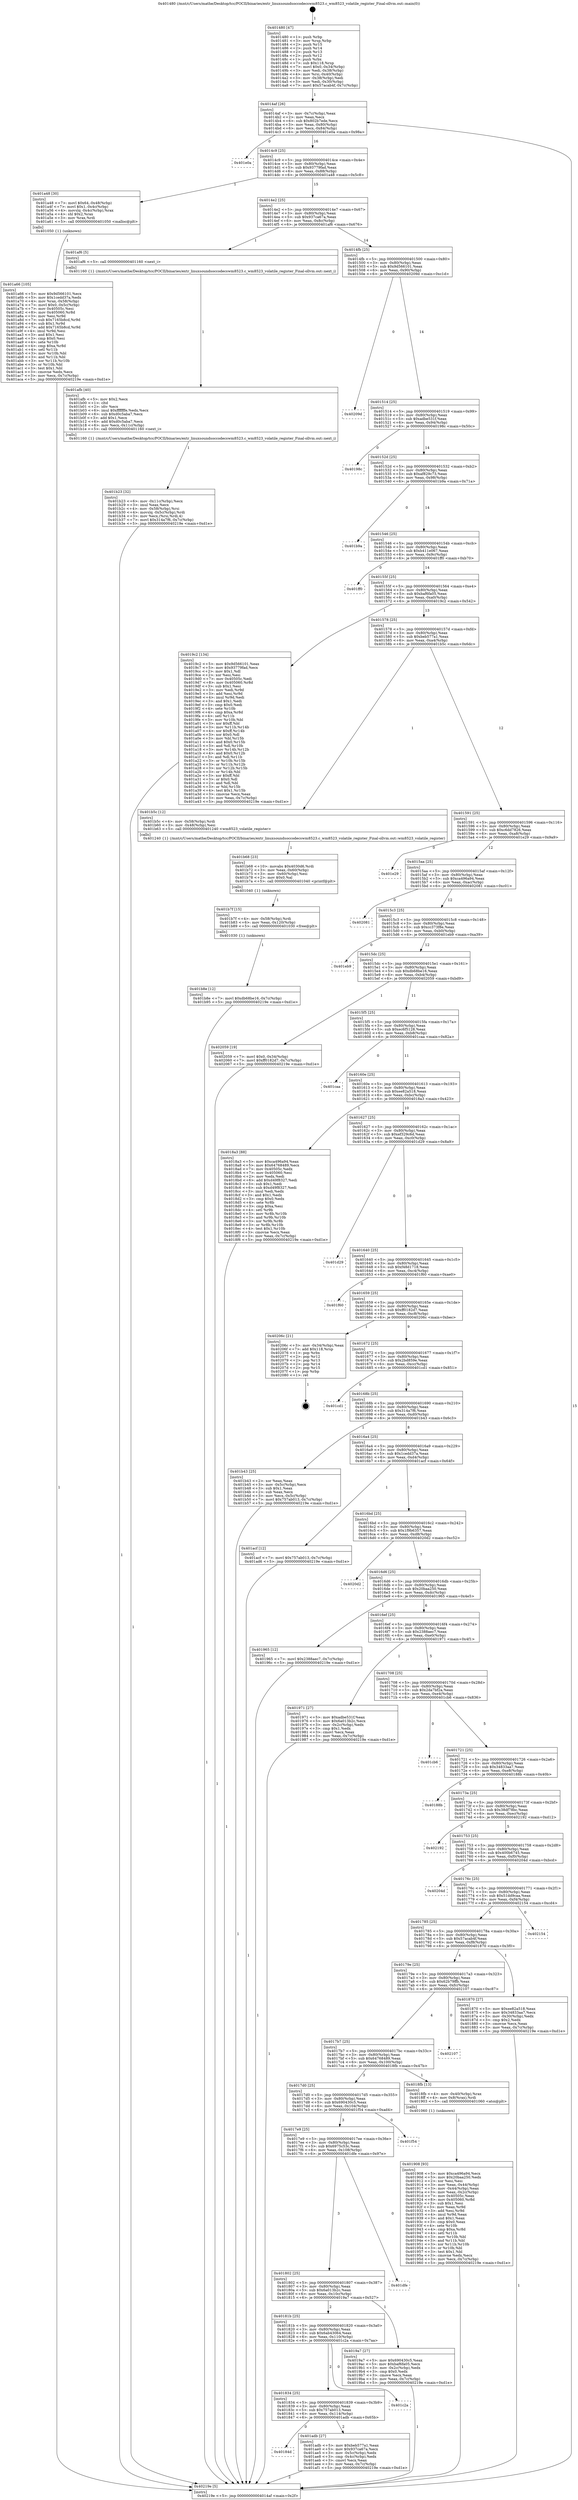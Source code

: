 digraph "0x401480" {
  label = "0x401480 (/mnt/c/Users/mathe/Desktop/tcc/POCII/binaries/extr_linuxsoundsoccodecswm8523.c_wm8523_volatile_register_Final-ollvm.out::main(0))"
  labelloc = "t"
  node[shape=record]

  Entry [label="",width=0.3,height=0.3,shape=circle,fillcolor=black,style=filled]
  "0x4014af" [label="{
     0x4014af [26]\l
     | [instrs]\l
     &nbsp;&nbsp;0x4014af \<+3\>: mov -0x7c(%rbp),%eax\l
     &nbsp;&nbsp;0x4014b2 \<+2\>: mov %eax,%ecx\l
     &nbsp;&nbsp;0x4014b4 \<+6\>: sub $0x802b7ede,%ecx\l
     &nbsp;&nbsp;0x4014ba \<+3\>: mov %eax,-0x80(%rbp)\l
     &nbsp;&nbsp;0x4014bd \<+6\>: mov %ecx,-0x84(%rbp)\l
     &nbsp;&nbsp;0x4014c3 \<+6\>: je 0000000000401e0a \<main+0x98a\>\l
  }"]
  "0x401e0a" [label="{
     0x401e0a\l
  }", style=dashed]
  "0x4014c9" [label="{
     0x4014c9 [25]\l
     | [instrs]\l
     &nbsp;&nbsp;0x4014c9 \<+5\>: jmp 00000000004014ce \<main+0x4e\>\l
     &nbsp;&nbsp;0x4014ce \<+3\>: mov -0x80(%rbp),%eax\l
     &nbsp;&nbsp;0x4014d1 \<+5\>: sub $0x93779fad,%eax\l
     &nbsp;&nbsp;0x4014d6 \<+6\>: mov %eax,-0x88(%rbp)\l
     &nbsp;&nbsp;0x4014dc \<+6\>: je 0000000000401a48 \<main+0x5c8\>\l
  }"]
  Exit [label="",width=0.3,height=0.3,shape=circle,fillcolor=black,style=filled,peripheries=2]
  "0x401a48" [label="{
     0x401a48 [30]\l
     | [instrs]\l
     &nbsp;&nbsp;0x401a48 \<+7\>: movl $0x64,-0x48(%rbp)\l
     &nbsp;&nbsp;0x401a4f \<+7\>: movl $0x1,-0x4c(%rbp)\l
     &nbsp;&nbsp;0x401a56 \<+4\>: movslq -0x4c(%rbp),%rax\l
     &nbsp;&nbsp;0x401a5a \<+4\>: shl $0x2,%rax\l
     &nbsp;&nbsp;0x401a5e \<+3\>: mov %rax,%rdi\l
     &nbsp;&nbsp;0x401a61 \<+5\>: call 0000000000401050 \<malloc@plt\>\l
     | [calls]\l
     &nbsp;&nbsp;0x401050 \{1\} (unknown)\l
  }"]
  "0x4014e2" [label="{
     0x4014e2 [25]\l
     | [instrs]\l
     &nbsp;&nbsp;0x4014e2 \<+5\>: jmp 00000000004014e7 \<main+0x67\>\l
     &nbsp;&nbsp;0x4014e7 \<+3\>: mov -0x80(%rbp),%eax\l
     &nbsp;&nbsp;0x4014ea \<+5\>: sub $0x937ca67a,%eax\l
     &nbsp;&nbsp;0x4014ef \<+6\>: mov %eax,-0x8c(%rbp)\l
     &nbsp;&nbsp;0x4014f5 \<+6\>: je 0000000000401af6 \<main+0x676\>\l
  }"]
  "0x401b8e" [label="{
     0x401b8e [12]\l
     | [instrs]\l
     &nbsp;&nbsp;0x401b8e \<+7\>: movl $0xdb68be16,-0x7c(%rbp)\l
     &nbsp;&nbsp;0x401b95 \<+5\>: jmp 000000000040219e \<main+0xd1e\>\l
  }"]
  "0x401af6" [label="{
     0x401af6 [5]\l
     | [instrs]\l
     &nbsp;&nbsp;0x401af6 \<+5\>: call 0000000000401160 \<next_i\>\l
     | [calls]\l
     &nbsp;&nbsp;0x401160 \{1\} (/mnt/c/Users/mathe/Desktop/tcc/POCII/binaries/extr_linuxsoundsoccodecswm8523.c_wm8523_volatile_register_Final-ollvm.out::next_i)\l
  }"]
  "0x4014fb" [label="{
     0x4014fb [25]\l
     | [instrs]\l
     &nbsp;&nbsp;0x4014fb \<+5\>: jmp 0000000000401500 \<main+0x80\>\l
     &nbsp;&nbsp;0x401500 \<+3\>: mov -0x80(%rbp),%eax\l
     &nbsp;&nbsp;0x401503 \<+5\>: sub $0x9d566101,%eax\l
     &nbsp;&nbsp;0x401508 \<+6\>: mov %eax,-0x90(%rbp)\l
     &nbsp;&nbsp;0x40150e \<+6\>: je 000000000040209d \<main+0xc1d\>\l
  }"]
  "0x401b7f" [label="{
     0x401b7f [15]\l
     | [instrs]\l
     &nbsp;&nbsp;0x401b7f \<+4\>: mov -0x58(%rbp),%rdi\l
     &nbsp;&nbsp;0x401b83 \<+6\>: mov %eax,-0x120(%rbp)\l
     &nbsp;&nbsp;0x401b89 \<+5\>: call 0000000000401030 \<free@plt\>\l
     | [calls]\l
     &nbsp;&nbsp;0x401030 \{1\} (unknown)\l
  }"]
  "0x40209d" [label="{
     0x40209d\l
  }", style=dashed]
  "0x401514" [label="{
     0x401514 [25]\l
     | [instrs]\l
     &nbsp;&nbsp;0x401514 \<+5\>: jmp 0000000000401519 \<main+0x99\>\l
     &nbsp;&nbsp;0x401519 \<+3\>: mov -0x80(%rbp),%eax\l
     &nbsp;&nbsp;0x40151c \<+5\>: sub $0xadbe531f,%eax\l
     &nbsp;&nbsp;0x401521 \<+6\>: mov %eax,-0x94(%rbp)\l
     &nbsp;&nbsp;0x401527 \<+6\>: je 000000000040198c \<main+0x50c\>\l
  }"]
  "0x401b68" [label="{
     0x401b68 [23]\l
     | [instrs]\l
     &nbsp;&nbsp;0x401b68 \<+10\>: movabs $0x4030d6,%rdi\l
     &nbsp;&nbsp;0x401b72 \<+3\>: mov %eax,-0x60(%rbp)\l
     &nbsp;&nbsp;0x401b75 \<+3\>: mov -0x60(%rbp),%esi\l
     &nbsp;&nbsp;0x401b78 \<+2\>: mov $0x0,%al\l
     &nbsp;&nbsp;0x401b7a \<+5\>: call 0000000000401040 \<printf@plt\>\l
     | [calls]\l
     &nbsp;&nbsp;0x401040 \{1\} (unknown)\l
  }"]
  "0x40198c" [label="{
     0x40198c\l
  }", style=dashed]
  "0x40152d" [label="{
     0x40152d [25]\l
     | [instrs]\l
     &nbsp;&nbsp;0x40152d \<+5\>: jmp 0000000000401532 \<main+0xb2\>\l
     &nbsp;&nbsp;0x401532 \<+3\>: mov -0x80(%rbp),%eax\l
     &nbsp;&nbsp;0x401535 \<+5\>: sub $0xaf829c73,%eax\l
     &nbsp;&nbsp;0x40153a \<+6\>: mov %eax,-0x98(%rbp)\l
     &nbsp;&nbsp;0x401540 \<+6\>: je 0000000000401b9a \<main+0x71a\>\l
  }"]
  "0x401b23" [label="{
     0x401b23 [32]\l
     | [instrs]\l
     &nbsp;&nbsp;0x401b23 \<+6\>: mov -0x11c(%rbp),%ecx\l
     &nbsp;&nbsp;0x401b29 \<+3\>: imul %eax,%ecx\l
     &nbsp;&nbsp;0x401b2c \<+4\>: mov -0x58(%rbp),%rsi\l
     &nbsp;&nbsp;0x401b30 \<+4\>: movslq -0x5c(%rbp),%rdi\l
     &nbsp;&nbsp;0x401b34 \<+3\>: mov %ecx,(%rsi,%rdi,4)\l
     &nbsp;&nbsp;0x401b37 \<+7\>: movl $0x314a7f6,-0x7c(%rbp)\l
     &nbsp;&nbsp;0x401b3e \<+5\>: jmp 000000000040219e \<main+0xd1e\>\l
  }"]
  "0x401b9a" [label="{
     0x401b9a\l
  }", style=dashed]
  "0x401546" [label="{
     0x401546 [25]\l
     | [instrs]\l
     &nbsp;&nbsp;0x401546 \<+5\>: jmp 000000000040154b \<main+0xcb\>\l
     &nbsp;&nbsp;0x40154b \<+3\>: mov -0x80(%rbp),%eax\l
     &nbsp;&nbsp;0x40154e \<+5\>: sub $0xb411e067,%eax\l
     &nbsp;&nbsp;0x401553 \<+6\>: mov %eax,-0x9c(%rbp)\l
     &nbsp;&nbsp;0x401559 \<+6\>: je 0000000000401ff0 \<main+0xb70\>\l
  }"]
  "0x401afb" [label="{
     0x401afb [40]\l
     | [instrs]\l
     &nbsp;&nbsp;0x401afb \<+5\>: mov $0x2,%ecx\l
     &nbsp;&nbsp;0x401b00 \<+1\>: cltd\l
     &nbsp;&nbsp;0x401b01 \<+2\>: idiv %ecx\l
     &nbsp;&nbsp;0x401b03 \<+6\>: imul $0xfffffffe,%edx,%ecx\l
     &nbsp;&nbsp;0x401b09 \<+6\>: sub $0xd0c5aba7,%ecx\l
     &nbsp;&nbsp;0x401b0f \<+3\>: add $0x1,%ecx\l
     &nbsp;&nbsp;0x401b12 \<+6\>: add $0xd0c5aba7,%ecx\l
     &nbsp;&nbsp;0x401b18 \<+6\>: mov %ecx,-0x11c(%rbp)\l
     &nbsp;&nbsp;0x401b1e \<+5\>: call 0000000000401160 \<next_i\>\l
     | [calls]\l
     &nbsp;&nbsp;0x401160 \{1\} (/mnt/c/Users/mathe/Desktop/tcc/POCII/binaries/extr_linuxsoundsoccodecswm8523.c_wm8523_volatile_register_Final-ollvm.out::next_i)\l
  }"]
  "0x401ff0" [label="{
     0x401ff0\l
  }", style=dashed]
  "0x40155f" [label="{
     0x40155f [25]\l
     | [instrs]\l
     &nbsp;&nbsp;0x40155f \<+5\>: jmp 0000000000401564 \<main+0xe4\>\l
     &nbsp;&nbsp;0x401564 \<+3\>: mov -0x80(%rbp),%eax\l
     &nbsp;&nbsp;0x401567 \<+5\>: sub $0xbaf6fa05,%eax\l
     &nbsp;&nbsp;0x40156c \<+6\>: mov %eax,-0xa0(%rbp)\l
     &nbsp;&nbsp;0x401572 \<+6\>: je 00000000004019c2 \<main+0x542\>\l
  }"]
  "0x40184d" [label="{
     0x40184d\l
  }", style=dashed]
  "0x4019c2" [label="{
     0x4019c2 [134]\l
     | [instrs]\l
     &nbsp;&nbsp;0x4019c2 \<+5\>: mov $0x9d566101,%eax\l
     &nbsp;&nbsp;0x4019c7 \<+5\>: mov $0x93779fad,%ecx\l
     &nbsp;&nbsp;0x4019cc \<+2\>: mov $0x1,%dl\l
     &nbsp;&nbsp;0x4019ce \<+2\>: xor %esi,%esi\l
     &nbsp;&nbsp;0x4019d0 \<+7\>: mov 0x40505c,%edi\l
     &nbsp;&nbsp;0x4019d7 \<+8\>: mov 0x405060,%r8d\l
     &nbsp;&nbsp;0x4019df \<+3\>: sub $0x1,%esi\l
     &nbsp;&nbsp;0x4019e2 \<+3\>: mov %edi,%r9d\l
     &nbsp;&nbsp;0x4019e5 \<+3\>: add %esi,%r9d\l
     &nbsp;&nbsp;0x4019e8 \<+4\>: imul %r9d,%edi\l
     &nbsp;&nbsp;0x4019ec \<+3\>: and $0x1,%edi\l
     &nbsp;&nbsp;0x4019ef \<+3\>: cmp $0x0,%edi\l
     &nbsp;&nbsp;0x4019f2 \<+4\>: sete %r10b\l
     &nbsp;&nbsp;0x4019f6 \<+4\>: cmp $0xa,%r8d\l
     &nbsp;&nbsp;0x4019fa \<+4\>: setl %r11b\l
     &nbsp;&nbsp;0x4019fe \<+3\>: mov %r10b,%bl\l
     &nbsp;&nbsp;0x401a01 \<+3\>: xor $0xff,%bl\l
     &nbsp;&nbsp;0x401a04 \<+3\>: mov %r11b,%r14b\l
     &nbsp;&nbsp;0x401a07 \<+4\>: xor $0xff,%r14b\l
     &nbsp;&nbsp;0x401a0b \<+3\>: xor $0x0,%dl\l
     &nbsp;&nbsp;0x401a0e \<+3\>: mov %bl,%r15b\l
     &nbsp;&nbsp;0x401a11 \<+4\>: and $0x0,%r15b\l
     &nbsp;&nbsp;0x401a15 \<+3\>: and %dl,%r10b\l
     &nbsp;&nbsp;0x401a18 \<+3\>: mov %r14b,%r12b\l
     &nbsp;&nbsp;0x401a1b \<+4\>: and $0x0,%r12b\l
     &nbsp;&nbsp;0x401a1f \<+3\>: and %dl,%r11b\l
     &nbsp;&nbsp;0x401a22 \<+3\>: or %r10b,%r15b\l
     &nbsp;&nbsp;0x401a25 \<+3\>: or %r11b,%r12b\l
     &nbsp;&nbsp;0x401a28 \<+3\>: xor %r12b,%r15b\l
     &nbsp;&nbsp;0x401a2b \<+3\>: or %r14b,%bl\l
     &nbsp;&nbsp;0x401a2e \<+3\>: xor $0xff,%bl\l
     &nbsp;&nbsp;0x401a31 \<+3\>: or $0x0,%dl\l
     &nbsp;&nbsp;0x401a34 \<+2\>: and %dl,%bl\l
     &nbsp;&nbsp;0x401a36 \<+3\>: or %bl,%r15b\l
     &nbsp;&nbsp;0x401a39 \<+4\>: test $0x1,%r15b\l
     &nbsp;&nbsp;0x401a3d \<+3\>: cmovne %ecx,%eax\l
     &nbsp;&nbsp;0x401a40 \<+3\>: mov %eax,-0x7c(%rbp)\l
     &nbsp;&nbsp;0x401a43 \<+5\>: jmp 000000000040219e \<main+0xd1e\>\l
  }"]
  "0x401578" [label="{
     0x401578 [25]\l
     | [instrs]\l
     &nbsp;&nbsp;0x401578 \<+5\>: jmp 000000000040157d \<main+0xfd\>\l
     &nbsp;&nbsp;0x40157d \<+3\>: mov -0x80(%rbp),%eax\l
     &nbsp;&nbsp;0x401580 \<+5\>: sub $0xbeb577a1,%eax\l
     &nbsp;&nbsp;0x401585 \<+6\>: mov %eax,-0xa4(%rbp)\l
     &nbsp;&nbsp;0x40158b \<+6\>: je 0000000000401b5c \<main+0x6dc\>\l
  }"]
  "0x401adb" [label="{
     0x401adb [27]\l
     | [instrs]\l
     &nbsp;&nbsp;0x401adb \<+5\>: mov $0xbeb577a1,%eax\l
     &nbsp;&nbsp;0x401ae0 \<+5\>: mov $0x937ca67a,%ecx\l
     &nbsp;&nbsp;0x401ae5 \<+3\>: mov -0x5c(%rbp),%edx\l
     &nbsp;&nbsp;0x401ae8 \<+3\>: cmp -0x4c(%rbp),%edx\l
     &nbsp;&nbsp;0x401aeb \<+3\>: cmovl %ecx,%eax\l
     &nbsp;&nbsp;0x401aee \<+3\>: mov %eax,-0x7c(%rbp)\l
     &nbsp;&nbsp;0x401af1 \<+5\>: jmp 000000000040219e \<main+0xd1e\>\l
  }"]
  "0x401b5c" [label="{
     0x401b5c [12]\l
     | [instrs]\l
     &nbsp;&nbsp;0x401b5c \<+4\>: mov -0x58(%rbp),%rdi\l
     &nbsp;&nbsp;0x401b60 \<+3\>: mov -0x48(%rbp),%esi\l
     &nbsp;&nbsp;0x401b63 \<+5\>: call 0000000000401240 \<wm8523_volatile_register\>\l
     | [calls]\l
     &nbsp;&nbsp;0x401240 \{1\} (/mnt/c/Users/mathe/Desktop/tcc/POCII/binaries/extr_linuxsoundsoccodecswm8523.c_wm8523_volatile_register_Final-ollvm.out::wm8523_volatile_register)\l
  }"]
  "0x401591" [label="{
     0x401591 [25]\l
     | [instrs]\l
     &nbsp;&nbsp;0x401591 \<+5\>: jmp 0000000000401596 \<main+0x116\>\l
     &nbsp;&nbsp;0x401596 \<+3\>: mov -0x80(%rbp),%eax\l
     &nbsp;&nbsp;0x401599 \<+5\>: sub $0xc6dd7826,%eax\l
     &nbsp;&nbsp;0x40159e \<+6\>: mov %eax,-0xa8(%rbp)\l
     &nbsp;&nbsp;0x4015a4 \<+6\>: je 0000000000401e29 \<main+0x9a9\>\l
  }"]
  "0x401834" [label="{
     0x401834 [25]\l
     | [instrs]\l
     &nbsp;&nbsp;0x401834 \<+5\>: jmp 0000000000401839 \<main+0x3b9\>\l
     &nbsp;&nbsp;0x401839 \<+3\>: mov -0x80(%rbp),%eax\l
     &nbsp;&nbsp;0x40183c \<+5\>: sub $0x757ab013,%eax\l
     &nbsp;&nbsp;0x401841 \<+6\>: mov %eax,-0x114(%rbp)\l
     &nbsp;&nbsp;0x401847 \<+6\>: je 0000000000401adb \<main+0x65b\>\l
  }"]
  "0x401e29" [label="{
     0x401e29\l
  }", style=dashed]
  "0x4015aa" [label="{
     0x4015aa [25]\l
     | [instrs]\l
     &nbsp;&nbsp;0x4015aa \<+5\>: jmp 00000000004015af \<main+0x12f\>\l
     &nbsp;&nbsp;0x4015af \<+3\>: mov -0x80(%rbp),%eax\l
     &nbsp;&nbsp;0x4015b2 \<+5\>: sub $0xca496a94,%eax\l
     &nbsp;&nbsp;0x4015b7 \<+6\>: mov %eax,-0xac(%rbp)\l
     &nbsp;&nbsp;0x4015bd \<+6\>: je 0000000000402081 \<main+0xc01\>\l
  }"]
  "0x401c2a" [label="{
     0x401c2a\l
  }", style=dashed]
  "0x402081" [label="{
     0x402081\l
  }", style=dashed]
  "0x4015c3" [label="{
     0x4015c3 [25]\l
     | [instrs]\l
     &nbsp;&nbsp;0x4015c3 \<+5\>: jmp 00000000004015c8 \<main+0x148\>\l
     &nbsp;&nbsp;0x4015c8 \<+3\>: mov -0x80(%rbp),%eax\l
     &nbsp;&nbsp;0x4015cb \<+5\>: sub $0xcc373f8e,%eax\l
     &nbsp;&nbsp;0x4015d0 \<+6\>: mov %eax,-0xb0(%rbp)\l
     &nbsp;&nbsp;0x4015d6 \<+6\>: je 0000000000401eb9 \<main+0xa39\>\l
  }"]
  "0x401a66" [label="{
     0x401a66 [105]\l
     | [instrs]\l
     &nbsp;&nbsp;0x401a66 \<+5\>: mov $0x9d566101,%ecx\l
     &nbsp;&nbsp;0x401a6b \<+5\>: mov $0x1cedd37a,%edx\l
     &nbsp;&nbsp;0x401a70 \<+4\>: mov %rax,-0x58(%rbp)\l
     &nbsp;&nbsp;0x401a74 \<+7\>: movl $0x0,-0x5c(%rbp)\l
     &nbsp;&nbsp;0x401a7b \<+7\>: mov 0x40505c,%esi\l
     &nbsp;&nbsp;0x401a82 \<+8\>: mov 0x405060,%r8d\l
     &nbsp;&nbsp;0x401a8a \<+3\>: mov %esi,%r9d\l
     &nbsp;&nbsp;0x401a8d \<+7\>: sub $0x7165b8cd,%r9d\l
     &nbsp;&nbsp;0x401a94 \<+4\>: sub $0x1,%r9d\l
     &nbsp;&nbsp;0x401a98 \<+7\>: add $0x7165b8cd,%r9d\l
     &nbsp;&nbsp;0x401a9f \<+4\>: imul %r9d,%esi\l
     &nbsp;&nbsp;0x401aa3 \<+3\>: and $0x1,%esi\l
     &nbsp;&nbsp;0x401aa6 \<+3\>: cmp $0x0,%esi\l
     &nbsp;&nbsp;0x401aa9 \<+4\>: sete %r10b\l
     &nbsp;&nbsp;0x401aad \<+4\>: cmp $0xa,%r8d\l
     &nbsp;&nbsp;0x401ab1 \<+4\>: setl %r11b\l
     &nbsp;&nbsp;0x401ab5 \<+3\>: mov %r10b,%bl\l
     &nbsp;&nbsp;0x401ab8 \<+3\>: and %r11b,%bl\l
     &nbsp;&nbsp;0x401abb \<+3\>: xor %r11b,%r10b\l
     &nbsp;&nbsp;0x401abe \<+3\>: or %r10b,%bl\l
     &nbsp;&nbsp;0x401ac1 \<+3\>: test $0x1,%bl\l
     &nbsp;&nbsp;0x401ac4 \<+3\>: cmovne %edx,%ecx\l
     &nbsp;&nbsp;0x401ac7 \<+3\>: mov %ecx,-0x7c(%rbp)\l
     &nbsp;&nbsp;0x401aca \<+5\>: jmp 000000000040219e \<main+0xd1e\>\l
  }"]
  "0x401eb9" [label="{
     0x401eb9\l
  }", style=dashed]
  "0x4015dc" [label="{
     0x4015dc [25]\l
     | [instrs]\l
     &nbsp;&nbsp;0x4015dc \<+5\>: jmp 00000000004015e1 \<main+0x161\>\l
     &nbsp;&nbsp;0x4015e1 \<+3\>: mov -0x80(%rbp),%eax\l
     &nbsp;&nbsp;0x4015e4 \<+5\>: sub $0xdb68be16,%eax\l
     &nbsp;&nbsp;0x4015e9 \<+6\>: mov %eax,-0xb4(%rbp)\l
     &nbsp;&nbsp;0x4015ef \<+6\>: je 0000000000402059 \<main+0xbd9\>\l
  }"]
  "0x40181b" [label="{
     0x40181b [25]\l
     | [instrs]\l
     &nbsp;&nbsp;0x40181b \<+5\>: jmp 0000000000401820 \<main+0x3a0\>\l
     &nbsp;&nbsp;0x401820 \<+3\>: mov -0x80(%rbp),%eax\l
     &nbsp;&nbsp;0x401823 \<+5\>: sub $0x6ab43064,%eax\l
     &nbsp;&nbsp;0x401828 \<+6\>: mov %eax,-0x110(%rbp)\l
     &nbsp;&nbsp;0x40182e \<+6\>: je 0000000000401c2a \<main+0x7aa\>\l
  }"]
  "0x402059" [label="{
     0x402059 [19]\l
     | [instrs]\l
     &nbsp;&nbsp;0x402059 \<+7\>: movl $0x0,-0x34(%rbp)\l
     &nbsp;&nbsp;0x402060 \<+7\>: movl $0xff0182d7,-0x7c(%rbp)\l
     &nbsp;&nbsp;0x402067 \<+5\>: jmp 000000000040219e \<main+0xd1e\>\l
  }"]
  "0x4015f5" [label="{
     0x4015f5 [25]\l
     | [instrs]\l
     &nbsp;&nbsp;0x4015f5 \<+5\>: jmp 00000000004015fa \<main+0x17a\>\l
     &nbsp;&nbsp;0x4015fa \<+3\>: mov -0x80(%rbp),%eax\l
     &nbsp;&nbsp;0x4015fd \<+5\>: sub $0xec6f5128,%eax\l
     &nbsp;&nbsp;0x401602 \<+6\>: mov %eax,-0xb8(%rbp)\l
     &nbsp;&nbsp;0x401608 \<+6\>: je 0000000000401caa \<main+0x82a\>\l
  }"]
  "0x4019a7" [label="{
     0x4019a7 [27]\l
     | [instrs]\l
     &nbsp;&nbsp;0x4019a7 \<+5\>: mov $0x690430c5,%eax\l
     &nbsp;&nbsp;0x4019ac \<+5\>: mov $0xbaf6fa05,%ecx\l
     &nbsp;&nbsp;0x4019b1 \<+3\>: mov -0x2c(%rbp),%edx\l
     &nbsp;&nbsp;0x4019b4 \<+3\>: cmp $0x0,%edx\l
     &nbsp;&nbsp;0x4019b7 \<+3\>: cmove %ecx,%eax\l
     &nbsp;&nbsp;0x4019ba \<+3\>: mov %eax,-0x7c(%rbp)\l
     &nbsp;&nbsp;0x4019bd \<+5\>: jmp 000000000040219e \<main+0xd1e\>\l
  }"]
  "0x401caa" [label="{
     0x401caa\l
  }", style=dashed]
  "0x40160e" [label="{
     0x40160e [25]\l
     | [instrs]\l
     &nbsp;&nbsp;0x40160e \<+5\>: jmp 0000000000401613 \<main+0x193\>\l
     &nbsp;&nbsp;0x401613 \<+3\>: mov -0x80(%rbp),%eax\l
     &nbsp;&nbsp;0x401616 \<+5\>: sub $0xee82a518,%eax\l
     &nbsp;&nbsp;0x40161b \<+6\>: mov %eax,-0xbc(%rbp)\l
     &nbsp;&nbsp;0x401621 \<+6\>: je 00000000004018a3 \<main+0x423\>\l
  }"]
  "0x401802" [label="{
     0x401802 [25]\l
     | [instrs]\l
     &nbsp;&nbsp;0x401802 \<+5\>: jmp 0000000000401807 \<main+0x387\>\l
     &nbsp;&nbsp;0x401807 \<+3\>: mov -0x80(%rbp),%eax\l
     &nbsp;&nbsp;0x40180a \<+5\>: sub $0x6a013b2c,%eax\l
     &nbsp;&nbsp;0x40180f \<+6\>: mov %eax,-0x10c(%rbp)\l
     &nbsp;&nbsp;0x401815 \<+6\>: je 00000000004019a7 \<main+0x527\>\l
  }"]
  "0x4018a3" [label="{
     0x4018a3 [88]\l
     | [instrs]\l
     &nbsp;&nbsp;0x4018a3 \<+5\>: mov $0xca496a94,%eax\l
     &nbsp;&nbsp;0x4018a8 \<+5\>: mov $0x64768489,%ecx\l
     &nbsp;&nbsp;0x4018ad \<+7\>: mov 0x40505c,%edx\l
     &nbsp;&nbsp;0x4018b4 \<+7\>: mov 0x405060,%esi\l
     &nbsp;&nbsp;0x4018bb \<+2\>: mov %edx,%edi\l
     &nbsp;&nbsp;0x4018bd \<+6\>: add $0xd49f8327,%edi\l
     &nbsp;&nbsp;0x4018c3 \<+3\>: sub $0x1,%edi\l
     &nbsp;&nbsp;0x4018c6 \<+6\>: sub $0xd49f8327,%edi\l
     &nbsp;&nbsp;0x4018cc \<+3\>: imul %edi,%edx\l
     &nbsp;&nbsp;0x4018cf \<+3\>: and $0x1,%edx\l
     &nbsp;&nbsp;0x4018d2 \<+3\>: cmp $0x0,%edx\l
     &nbsp;&nbsp;0x4018d5 \<+4\>: sete %r8b\l
     &nbsp;&nbsp;0x4018d9 \<+3\>: cmp $0xa,%esi\l
     &nbsp;&nbsp;0x4018dc \<+4\>: setl %r9b\l
     &nbsp;&nbsp;0x4018e0 \<+3\>: mov %r8b,%r10b\l
     &nbsp;&nbsp;0x4018e3 \<+3\>: and %r9b,%r10b\l
     &nbsp;&nbsp;0x4018e6 \<+3\>: xor %r9b,%r8b\l
     &nbsp;&nbsp;0x4018e9 \<+3\>: or %r8b,%r10b\l
     &nbsp;&nbsp;0x4018ec \<+4\>: test $0x1,%r10b\l
     &nbsp;&nbsp;0x4018f0 \<+3\>: cmovne %ecx,%eax\l
     &nbsp;&nbsp;0x4018f3 \<+3\>: mov %eax,-0x7c(%rbp)\l
     &nbsp;&nbsp;0x4018f6 \<+5\>: jmp 000000000040219e \<main+0xd1e\>\l
  }"]
  "0x401627" [label="{
     0x401627 [25]\l
     | [instrs]\l
     &nbsp;&nbsp;0x401627 \<+5\>: jmp 000000000040162c \<main+0x1ac\>\l
     &nbsp;&nbsp;0x40162c \<+3\>: mov -0x80(%rbp),%eax\l
     &nbsp;&nbsp;0x40162f \<+5\>: sub $0xef329c6d,%eax\l
     &nbsp;&nbsp;0x401634 \<+6\>: mov %eax,-0xc0(%rbp)\l
     &nbsp;&nbsp;0x40163a \<+6\>: je 0000000000401d29 \<main+0x8a9\>\l
  }"]
  "0x401dfe" [label="{
     0x401dfe\l
  }", style=dashed]
  "0x401d29" [label="{
     0x401d29\l
  }", style=dashed]
  "0x401640" [label="{
     0x401640 [25]\l
     | [instrs]\l
     &nbsp;&nbsp;0x401640 \<+5\>: jmp 0000000000401645 \<main+0x1c5\>\l
     &nbsp;&nbsp;0x401645 \<+3\>: mov -0x80(%rbp),%eax\l
     &nbsp;&nbsp;0x401648 \<+5\>: sub $0xf48d1718,%eax\l
     &nbsp;&nbsp;0x40164d \<+6\>: mov %eax,-0xc4(%rbp)\l
     &nbsp;&nbsp;0x401653 \<+6\>: je 0000000000401f60 \<main+0xae0\>\l
  }"]
  "0x4017e9" [label="{
     0x4017e9 [25]\l
     | [instrs]\l
     &nbsp;&nbsp;0x4017e9 \<+5\>: jmp 00000000004017ee \<main+0x36e\>\l
     &nbsp;&nbsp;0x4017ee \<+3\>: mov -0x80(%rbp),%eax\l
     &nbsp;&nbsp;0x4017f1 \<+5\>: sub $0x6975c53c,%eax\l
     &nbsp;&nbsp;0x4017f6 \<+6\>: mov %eax,-0x108(%rbp)\l
     &nbsp;&nbsp;0x4017fc \<+6\>: je 0000000000401dfe \<main+0x97e\>\l
  }"]
  "0x401f60" [label="{
     0x401f60\l
  }", style=dashed]
  "0x401659" [label="{
     0x401659 [25]\l
     | [instrs]\l
     &nbsp;&nbsp;0x401659 \<+5\>: jmp 000000000040165e \<main+0x1de\>\l
     &nbsp;&nbsp;0x40165e \<+3\>: mov -0x80(%rbp),%eax\l
     &nbsp;&nbsp;0x401661 \<+5\>: sub $0xff0182d7,%eax\l
     &nbsp;&nbsp;0x401666 \<+6\>: mov %eax,-0xc8(%rbp)\l
     &nbsp;&nbsp;0x40166c \<+6\>: je 000000000040206c \<main+0xbec\>\l
  }"]
  "0x401f54" [label="{
     0x401f54\l
  }", style=dashed]
  "0x40206c" [label="{
     0x40206c [21]\l
     | [instrs]\l
     &nbsp;&nbsp;0x40206c \<+3\>: mov -0x34(%rbp),%eax\l
     &nbsp;&nbsp;0x40206f \<+7\>: add $0x118,%rsp\l
     &nbsp;&nbsp;0x402076 \<+1\>: pop %rbx\l
     &nbsp;&nbsp;0x402077 \<+2\>: pop %r12\l
     &nbsp;&nbsp;0x402079 \<+2\>: pop %r13\l
     &nbsp;&nbsp;0x40207b \<+2\>: pop %r14\l
     &nbsp;&nbsp;0x40207d \<+2\>: pop %r15\l
     &nbsp;&nbsp;0x40207f \<+1\>: pop %rbp\l
     &nbsp;&nbsp;0x402080 \<+1\>: ret\l
  }"]
  "0x401672" [label="{
     0x401672 [25]\l
     | [instrs]\l
     &nbsp;&nbsp;0x401672 \<+5\>: jmp 0000000000401677 \<main+0x1f7\>\l
     &nbsp;&nbsp;0x401677 \<+3\>: mov -0x80(%rbp),%eax\l
     &nbsp;&nbsp;0x40167a \<+5\>: sub $0x2bd859e,%eax\l
     &nbsp;&nbsp;0x40167f \<+6\>: mov %eax,-0xcc(%rbp)\l
     &nbsp;&nbsp;0x401685 \<+6\>: je 0000000000401cd1 \<main+0x851\>\l
  }"]
  "0x401908" [label="{
     0x401908 [93]\l
     | [instrs]\l
     &nbsp;&nbsp;0x401908 \<+5\>: mov $0xca496a94,%ecx\l
     &nbsp;&nbsp;0x40190d \<+5\>: mov $0x20baa250,%edx\l
     &nbsp;&nbsp;0x401912 \<+2\>: xor %esi,%esi\l
     &nbsp;&nbsp;0x401914 \<+3\>: mov %eax,-0x44(%rbp)\l
     &nbsp;&nbsp;0x401917 \<+3\>: mov -0x44(%rbp),%eax\l
     &nbsp;&nbsp;0x40191a \<+3\>: mov %eax,-0x2c(%rbp)\l
     &nbsp;&nbsp;0x40191d \<+7\>: mov 0x40505c,%eax\l
     &nbsp;&nbsp;0x401924 \<+8\>: mov 0x405060,%r8d\l
     &nbsp;&nbsp;0x40192c \<+3\>: sub $0x1,%esi\l
     &nbsp;&nbsp;0x40192f \<+3\>: mov %eax,%r9d\l
     &nbsp;&nbsp;0x401932 \<+3\>: add %esi,%r9d\l
     &nbsp;&nbsp;0x401935 \<+4\>: imul %r9d,%eax\l
     &nbsp;&nbsp;0x401939 \<+3\>: and $0x1,%eax\l
     &nbsp;&nbsp;0x40193c \<+3\>: cmp $0x0,%eax\l
     &nbsp;&nbsp;0x40193f \<+4\>: sete %r10b\l
     &nbsp;&nbsp;0x401943 \<+4\>: cmp $0xa,%r8d\l
     &nbsp;&nbsp;0x401947 \<+4\>: setl %r11b\l
     &nbsp;&nbsp;0x40194b \<+3\>: mov %r10b,%bl\l
     &nbsp;&nbsp;0x40194e \<+3\>: and %r11b,%bl\l
     &nbsp;&nbsp;0x401951 \<+3\>: xor %r11b,%r10b\l
     &nbsp;&nbsp;0x401954 \<+3\>: or %r10b,%bl\l
     &nbsp;&nbsp;0x401957 \<+3\>: test $0x1,%bl\l
     &nbsp;&nbsp;0x40195a \<+3\>: cmovne %edx,%ecx\l
     &nbsp;&nbsp;0x40195d \<+3\>: mov %ecx,-0x7c(%rbp)\l
     &nbsp;&nbsp;0x401960 \<+5\>: jmp 000000000040219e \<main+0xd1e\>\l
  }"]
  "0x401cd1" [label="{
     0x401cd1\l
  }", style=dashed]
  "0x40168b" [label="{
     0x40168b [25]\l
     | [instrs]\l
     &nbsp;&nbsp;0x40168b \<+5\>: jmp 0000000000401690 \<main+0x210\>\l
     &nbsp;&nbsp;0x401690 \<+3\>: mov -0x80(%rbp),%eax\l
     &nbsp;&nbsp;0x401693 \<+5\>: sub $0x314a7f6,%eax\l
     &nbsp;&nbsp;0x401698 \<+6\>: mov %eax,-0xd0(%rbp)\l
     &nbsp;&nbsp;0x40169e \<+6\>: je 0000000000401b43 \<main+0x6c3\>\l
  }"]
  "0x4017d0" [label="{
     0x4017d0 [25]\l
     | [instrs]\l
     &nbsp;&nbsp;0x4017d0 \<+5\>: jmp 00000000004017d5 \<main+0x355\>\l
     &nbsp;&nbsp;0x4017d5 \<+3\>: mov -0x80(%rbp),%eax\l
     &nbsp;&nbsp;0x4017d8 \<+5\>: sub $0x690430c5,%eax\l
     &nbsp;&nbsp;0x4017dd \<+6\>: mov %eax,-0x104(%rbp)\l
     &nbsp;&nbsp;0x4017e3 \<+6\>: je 0000000000401f54 \<main+0xad4\>\l
  }"]
  "0x401b43" [label="{
     0x401b43 [25]\l
     | [instrs]\l
     &nbsp;&nbsp;0x401b43 \<+2\>: xor %eax,%eax\l
     &nbsp;&nbsp;0x401b45 \<+3\>: mov -0x5c(%rbp),%ecx\l
     &nbsp;&nbsp;0x401b48 \<+3\>: sub $0x1,%eax\l
     &nbsp;&nbsp;0x401b4b \<+2\>: sub %eax,%ecx\l
     &nbsp;&nbsp;0x401b4d \<+3\>: mov %ecx,-0x5c(%rbp)\l
     &nbsp;&nbsp;0x401b50 \<+7\>: movl $0x757ab013,-0x7c(%rbp)\l
     &nbsp;&nbsp;0x401b57 \<+5\>: jmp 000000000040219e \<main+0xd1e\>\l
  }"]
  "0x4016a4" [label="{
     0x4016a4 [25]\l
     | [instrs]\l
     &nbsp;&nbsp;0x4016a4 \<+5\>: jmp 00000000004016a9 \<main+0x229\>\l
     &nbsp;&nbsp;0x4016a9 \<+3\>: mov -0x80(%rbp),%eax\l
     &nbsp;&nbsp;0x4016ac \<+5\>: sub $0x1cedd37a,%eax\l
     &nbsp;&nbsp;0x4016b1 \<+6\>: mov %eax,-0xd4(%rbp)\l
     &nbsp;&nbsp;0x4016b7 \<+6\>: je 0000000000401acf \<main+0x64f\>\l
  }"]
  "0x4018fb" [label="{
     0x4018fb [13]\l
     | [instrs]\l
     &nbsp;&nbsp;0x4018fb \<+4\>: mov -0x40(%rbp),%rax\l
     &nbsp;&nbsp;0x4018ff \<+4\>: mov 0x8(%rax),%rdi\l
     &nbsp;&nbsp;0x401903 \<+5\>: call 0000000000401060 \<atoi@plt\>\l
     | [calls]\l
     &nbsp;&nbsp;0x401060 \{1\} (unknown)\l
  }"]
  "0x401acf" [label="{
     0x401acf [12]\l
     | [instrs]\l
     &nbsp;&nbsp;0x401acf \<+7\>: movl $0x757ab013,-0x7c(%rbp)\l
     &nbsp;&nbsp;0x401ad6 \<+5\>: jmp 000000000040219e \<main+0xd1e\>\l
  }"]
  "0x4016bd" [label="{
     0x4016bd [25]\l
     | [instrs]\l
     &nbsp;&nbsp;0x4016bd \<+5\>: jmp 00000000004016c2 \<main+0x242\>\l
     &nbsp;&nbsp;0x4016c2 \<+3\>: mov -0x80(%rbp),%eax\l
     &nbsp;&nbsp;0x4016c5 \<+5\>: sub $0x1f9b6357,%eax\l
     &nbsp;&nbsp;0x4016ca \<+6\>: mov %eax,-0xd8(%rbp)\l
     &nbsp;&nbsp;0x4016d0 \<+6\>: je 00000000004020d2 \<main+0xc52\>\l
  }"]
  "0x4017b7" [label="{
     0x4017b7 [25]\l
     | [instrs]\l
     &nbsp;&nbsp;0x4017b7 \<+5\>: jmp 00000000004017bc \<main+0x33c\>\l
     &nbsp;&nbsp;0x4017bc \<+3\>: mov -0x80(%rbp),%eax\l
     &nbsp;&nbsp;0x4017bf \<+5\>: sub $0x64768489,%eax\l
     &nbsp;&nbsp;0x4017c4 \<+6\>: mov %eax,-0x100(%rbp)\l
     &nbsp;&nbsp;0x4017ca \<+6\>: je 00000000004018fb \<main+0x47b\>\l
  }"]
  "0x4020d2" [label="{
     0x4020d2\l
  }", style=dashed]
  "0x4016d6" [label="{
     0x4016d6 [25]\l
     | [instrs]\l
     &nbsp;&nbsp;0x4016d6 \<+5\>: jmp 00000000004016db \<main+0x25b\>\l
     &nbsp;&nbsp;0x4016db \<+3\>: mov -0x80(%rbp),%eax\l
     &nbsp;&nbsp;0x4016de \<+5\>: sub $0x20baa250,%eax\l
     &nbsp;&nbsp;0x4016e3 \<+6\>: mov %eax,-0xdc(%rbp)\l
     &nbsp;&nbsp;0x4016e9 \<+6\>: je 0000000000401965 \<main+0x4e5\>\l
  }"]
  "0x402107" [label="{
     0x402107\l
  }", style=dashed]
  "0x401965" [label="{
     0x401965 [12]\l
     | [instrs]\l
     &nbsp;&nbsp;0x401965 \<+7\>: movl $0x2388aec7,-0x7c(%rbp)\l
     &nbsp;&nbsp;0x40196c \<+5\>: jmp 000000000040219e \<main+0xd1e\>\l
  }"]
  "0x4016ef" [label="{
     0x4016ef [25]\l
     | [instrs]\l
     &nbsp;&nbsp;0x4016ef \<+5\>: jmp 00000000004016f4 \<main+0x274\>\l
     &nbsp;&nbsp;0x4016f4 \<+3\>: mov -0x80(%rbp),%eax\l
     &nbsp;&nbsp;0x4016f7 \<+5\>: sub $0x2388aec7,%eax\l
     &nbsp;&nbsp;0x4016fc \<+6\>: mov %eax,-0xe0(%rbp)\l
     &nbsp;&nbsp;0x401702 \<+6\>: je 0000000000401971 \<main+0x4f1\>\l
  }"]
  "0x401480" [label="{
     0x401480 [47]\l
     | [instrs]\l
     &nbsp;&nbsp;0x401480 \<+1\>: push %rbp\l
     &nbsp;&nbsp;0x401481 \<+3\>: mov %rsp,%rbp\l
     &nbsp;&nbsp;0x401484 \<+2\>: push %r15\l
     &nbsp;&nbsp;0x401486 \<+2\>: push %r14\l
     &nbsp;&nbsp;0x401488 \<+2\>: push %r13\l
     &nbsp;&nbsp;0x40148a \<+2\>: push %r12\l
     &nbsp;&nbsp;0x40148c \<+1\>: push %rbx\l
     &nbsp;&nbsp;0x40148d \<+7\>: sub $0x118,%rsp\l
     &nbsp;&nbsp;0x401494 \<+7\>: movl $0x0,-0x34(%rbp)\l
     &nbsp;&nbsp;0x40149b \<+3\>: mov %edi,-0x38(%rbp)\l
     &nbsp;&nbsp;0x40149e \<+4\>: mov %rsi,-0x40(%rbp)\l
     &nbsp;&nbsp;0x4014a2 \<+3\>: mov -0x38(%rbp),%edi\l
     &nbsp;&nbsp;0x4014a5 \<+3\>: mov %edi,-0x30(%rbp)\l
     &nbsp;&nbsp;0x4014a8 \<+7\>: movl $0x57acab4f,-0x7c(%rbp)\l
  }"]
  "0x401971" [label="{
     0x401971 [27]\l
     | [instrs]\l
     &nbsp;&nbsp;0x401971 \<+5\>: mov $0xadbe531f,%eax\l
     &nbsp;&nbsp;0x401976 \<+5\>: mov $0x6a013b2c,%ecx\l
     &nbsp;&nbsp;0x40197b \<+3\>: mov -0x2c(%rbp),%edx\l
     &nbsp;&nbsp;0x40197e \<+3\>: cmp $0x1,%edx\l
     &nbsp;&nbsp;0x401981 \<+3\>: cmovl %ecx,%eax\l
     &nbsp;&nbsp;0x401984 \<+3\>: mov %eax,-0x7c(%rbp)\l
     &nbsp;&nbsp;0x401987 \<+5\>: jmp 000000000040219e \<main+0xd1e\>\l
  }"]
  "0x401708" [label="{
     0x401708 [25]\l
     | [instrs]\l
     &nbsp;&nbsp;0x401708 \<+5\>: jmp 000000000040170d \<main+0x28d\>\l
     &nbsp;&nbsp;0x40170d \<+3\>: mov -0x80(%rbp),%eax\l
     &nbsp;&nbsp;0x401710 \<+5\>: sub $0x2da7bf2a,%eax\l
     &nbsp;&nbsp;0x401715 \<+6\>: mov %eax,-0xe4(%rbp)\l
     &nbsp;&nbsp;0x40171b \<+6\>: je 0000000000401cb6 \<main+0x836\>\l
  }"]
  "0x40219e" [label="{
     0x40219e [5]\l
     | [instrs]\l
     &nbsp;&nbsp;0x40219e \<+5\>: jmp 00000000004014af \<main+0x2f\>\l
  }"]
  "0x401cb6" [label="{
     0x401cb6\l
  }", style=dashed]
  "0x401721" [label="{
     0x401721 [25]\l
     | [instrs]\l
     &nbsp;&nbsp;0x401721 \<+5\>: jmp 0000000000401726 \<main+0x2a6\>\l
     &nbsp;&nbsp;0x401726 \<+3\>: mov -0x80(%rbp),%eax\l
     &nbsp;&nbsp;0x401729 \<+5\>: sub $0x34833aa7,%eax\l
     &nbsp;&nbsp;0x40172e \<+6\>: mov %eax,-0xe8(%rbp)\l
     &nbsp;&nbsp;0x401734 \<+6\>: je 000000000040188b \<main+0x40b\>\l
  }"]
  "0x40179e" [label="{
     0x40179e [25]\l
     | [instrs]\l
     &nbsp;&nbsp;0x40179e \<+5\>: jmp 00000000004017a3 \<main+0x323\>\l
     &nbsp;&nbsp;0x4017a3 \<+3\>: mov -0x80(%rbp),%eax\l
     &nbsp;&nbsp;0x4017a6 \<+5\>: sub $0x62b79ffb,%eax\l
     &nbsp;&nbsp;0x4017ab \<+6\>: mov %eax,-0xfc(%rbp)\l
     &nbsp;&nbsp;0x4017b1 \<+6\>: je 0000000000402107 \<main+0xc87\>\l
  }"]
  "0x40188b" [label="{
     0x40188b\l
  }", style=dashed]
  "0x40173a" [label="{
     0x40173a [25]\l
     | [instrs]\l
     &nbsp;&nbsp;0x40173a \<+5\>: jmp 000000000040173f \<main+0x2bf\>\l
     &nbsp;&nbsp;0x40173f \<+3\>: mov -0x80(%rbp),%eax\l
     &nbsp;&nbsp;0x401742 \<+5\>: sub $0x38df78bc,%eax\l
     &nbsp;&nbsp;0x401747 \<+6\>: mov %eax,-0xec(%rbp)\l
     &nbsp;&nbsp;0x40174d \<+6\>: je 0000000000402192 \<main+0xd12\>\l
  }"]
  "0x401870" [label="{
     0x401870 [27]\l
     | [instrs]\l
     &nbsp;&nbsp;0x401870 \<+5\>: mov $0xee82a518,%eax\l
     &nbsp;&nbsp;0x401875 \<+5\>: mov $0x34833aa7,%ecx\l
     &nbsp;&nbsp;0x40187a \<+3\>: mov -0x30(%rbp),%edx\l
     &nbsp;&nbsp;0x40187d \<+3\>: cmp $0x2,%edx\l
     &nbsp;&nbsp;0x401880 \<+3\>: cmovne %ecx,%eax\l
     &nbsp;&nbsp;0x401883 \<+3\>: mov %eax,-0x7c(%rbp)\l
     &nbsp;&nbsp;0x401886 \<+5\>: jmp 000000000040219e \<main+0xd1e\>\l
  }"]
  "0x402192" [label="{
     0x402192\l
  }", style=dashed]
  "0x401753" [label="{
     0x401753 [25]\l
     | [instrs]\l
     &nbsp;&nbsp;0x401753 \<+5\>: jmp 0000000000401758 \<main+0x2d8\>\l
     &nbsp;&nbsp;0x401758 \<+3\>: mov -0x80(%rbp),%eax\l
     &nbsp;&nbsp;0x40175b \<+5\>: sub $0x400b6745,%eax\l
     &nbsp;&nbsp;0x401760 \<+6\>: mov %eax,-0xf0(%rbp)\l
     &nbsp;&nbsp;0x401766 \<+6\>: je 000000000040204d \<main+0xbcd\>\l
  }"]
  "0x401785" [label="{
     0x401785 [25]\l
     | [instrs]\l
     &nbsp;&nbsp;0x401785 \<+5\>: jmp 000000000040178a \<main+0x30a\>\l
     &nbsp;&nbsp;0x40178a \<+3\>: mov -0x80(%rbp),%eax\l
     &nbsp;&nbsp;0x40178d \<+5\>: sub $0x57acab4f,%eax\l
     &nbsp;&nbsp;0x401792 \<+6\>: mov %eax,-0xf8(%rbp)\l
     &nbsp;&nbsp;0x401798 \<+6\>: je 0000000000401870 \<main+0x3f0\>\l
  }"]
  "0x40204d" [label="{
     0x40204d\l
  }", style=dashed]
  "0x40176c" [label="{
     0x40176c [25]\l
     | [instrs]\l
     &nbsp;&nbsp;0x40176c \<+5\>: jmp 0000000000401771 \<main+0x2f1\>\l
     &nbsp;&nbsp;0x401771 \<+3\>: mov -0x80(%rbp),%eax\l
     &nbsp;&nbsp;0x401774 \<+5\>: sub $0x51dd9caa,%eax\l
     &nbsp;&nbsp;0x401779 \<+6\>: mov %eax,-0xf4(%rbp)\l
     &nbsp;&nbsp;0x40177f \<+6\>: je 0000000000402154 \<main+0xcd4\>\l
  }"]
  "0x402154" [label="{
     0x402154\l
  }", style=dashed]
  Entry -> "0x401480" [label=" 1"]
  "0x4014af" -> "0x401e0a" [label=" 0"]
  "0x4014af" -> "0x4014c9" [label=" 16"]
  "0x40206c" -> Exit [label=" 1"]
  "0x4014c9" -> "0x401a48" [label=" 1"]
  "0x4014c9" -> "0x4014e2" [label=" 15"]
  "0x402059" -> "0x40219e" [label=" 1"]
  "0x4014e2" -> "0x401af6" [label=" 1"]
  "0x4014e2" -> "0x4014fb" [label=" 14"]
  "0x401b8e" -> "0x40219e" [label=" 1"]
  "0x4014fb" -> "0x40209d" [label=" 0"]
  "0x4014fb" -> "0x401514" [label=" 14"]
  "0x401b7f" -> "0x401b8e" [label=" 1"]
  "0x401514" -> "0x40198c" [label=" 0"]
  "0x401514" -> "0x40152d" [label=" 14"]
  "0x401b68" -> "0x401b7f" [label=" 1"]
  "0x40152d" -> "0x401b9a" [label=" 0"]
  "0x40152d" -> "0x401546" [label=" 14"]
  "0x401b5c" -> "0x401b68" [label=" 1"]
  "0x401546" -> "0x401ff0" [label=" 0"]
  "0x401546" -> "0x40155f" [label=" 14"]
  "0x401b43" -> "0x40219e" [label=" 1"]
  "0x40155f" -> "0x4019c2" [label=" 1"]
  "0x40155f" -> "0x401578" [label=" 13"]
  "0x401b23" -> "0x40219e" [label=" 1"]
  "0x401578" -> "0x401b5c" [label=" 1"]
  "0x401578" -> "0x401591" [label=" 12"]
  "0x401afb" -> "0x401b23" [label=" 1"]
  "0x401591" -> "0x401e29" [label=" 0"]
  "0x401591" -> "0x4015aa" [label=" 12"]
  "0x401adb" -> "0x40219e" [label=" 2"]
  "0x4015aa" -> "0x402081" [label=" 0"]
  "0x4015aa" -> "0x4015c3" [label=" 12"]
  "0x401834" -> "0x40184d" [label=" 0"]
  "0x4015c3" -> "0x401eb9" [label=" 0"]
  "0x4015c3" -> "0x4015dc" [label=" 12"]
  "0x401af6" -> "0x401afb" [label=" 1"]
  "0x4015dc" -> "0x402059" [label=" 1"]
  "0x4015dc" -> "0x4015f5" [label=" 11"]
  "0x40181b" -> "0x401834" [label=" 2"]
  "0x4015f5" -> "0x401caa" [label=" 0"]
  "0x4015f5" -> "0x40160e" [label=" 11"]
  "0x40181b" -> "0x401c2a" [label=" 0"]
  "0x40160e" -> "0x4018a3" [label=" 1"]
  "0x40160e" -> "0x401627" [label=" 10"]
  "0x401acf" -> "0x40219e" [label=" 1"]
  "0x401627" -> "0x401d29" [label=" 0"]
  "0x401627" -> "0x401640" [label=" 10"]
  "0x401a66" -> "0x40219e" [label=" 1"]
  "0x401640" -> "0x401f60" [label=" 0"]
  "0x401640" -> "0x401659" [label=" 10"]
  "0x4019c2" -> "0x40219e" [label=" 1"]
  "0x401659" -> "0x40206c" [label=" 1"]
  "0x401659" -> "0x401672" [label=" 9"]
  "0x4019a7" -> "0x40219e" [label=" 1"]
  "0x401672" -> "0x401cd1" [label=" 0"]
  "0x401672" -> "0x40168b" [label=" 9"]
  "0x401802" -> "0x4019a7" [label=" 1"]
  "0x40168b" -> "0x401b43" [label=" 1"]
  "0x40168b" -> "0x4016a4" [label=" 8"]
  "0x401834" -> "0x401adb" [label=" 2"]
  "0x4016a4" -> "0x401acf" [label=" 1"]
  "0x4016a4" -> "0x4016bd" [label=" 7"]
  "0x4017e9" -> "0x401802" [label=" 3"]
  "0x4016bd" -> "0x4020d2" [label=" 0"]
  "0x4016bd" -> "0x4016d6" [label=" 7"]
  "0x401a48" -> "0x401a66" [label=" 1"]
  "0x4016d6" -> "0x401965" [label=" 1"]
  "0x4016d6" -> "0x4016ef" [label=" 6"]
  "0x4017d0" -> "0x4017e9" [label=" 3"]
  "0x4016ef" -> "0x401971" [label=" 1"]
  "0x4016ef" -> "0x401708" [label=" 5"]
  "0x401802" -> "0x40181b" [label=" 2"]
  "0x401708" -> "0x401cb6" [label=" 0"]
  "0x401708" -> "0x401721" [label=" 5"]
  "0x401971" -> "0x40219e" [label=" 1"]
  "0x401721" -> "0x40188b" [label=" 0"]
  "0x401721" -> "0x40173a" [label=" 5"]
  "0x401965" -> "0x40219e" [label=" 1"]
  "0x40173a" -> "0x402192" [label=" 0"]
  "0x40173a" -> "0x401753" [label=" 5"]
  "0x401908" -> "0x40219e" [label=" 1"]
  "0x401753" -> "0x40204d" [label=" 0"]
  "0x401753" -> "0x40176c" [label=" 5"]
  "0x4017b7" -> "0x4017d0" [label=" 3"]
  "0x40176c" -> "0x402154" [label=" 0"]
  "0x40176c" -> "0x401785" [label=" 5"]
  "0x4018fb" -> "0x401908" [label=" 1"]
  "0x401785" -> "0x401870" [label=" 1"]
  "0x401785" -> "0x40179e" [label=" 4"]
  "0x401870" -> "0x40219e" [label=" 1"]
  "0x401480" -> "0x4014af" [label=" 1"]
  "0x40219e" -> "0x4014af" [label=" 15"]
  "0x4018a3" -> "0x40219e" [label=" 1"]
  "0x4017d0" -> "0x401f54" [label=" 0"]
  "0x40179e" -> "0x402107" [label=" 0"]
  "0x40179e" -> "0x4017b7" [label=" 4"]
  "0x4017e9" -> "0x401dfe" [label=" 0"]
  "0x4017b7" -> "0x4018fb" [label=" 1"]
}
